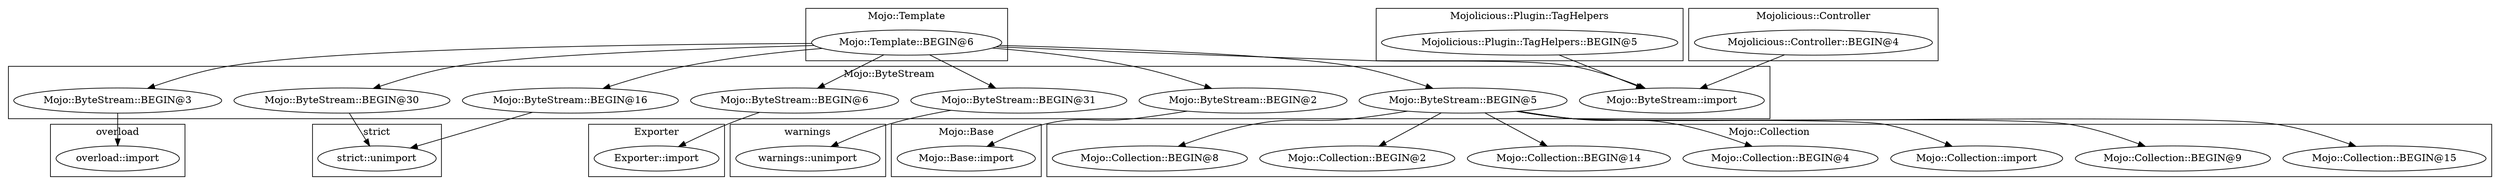 digraph {
graph [overlap=false]
subgraph cluster_Mojo_ByteStream {
	label="Mojo::ByteStream";
	"Mojo::ByteStream::BEGIN@3";
	"Mojo::ByteStream::BEGIN@16";
	"Mojo::ByteStream::BEGIN@6";
	"Mojo::ByteStream::BEGIN@30";
	"Mojo::ByteStream::BEGIN@31";
	"Mojo::ByteStream::import";
	"Mojo::ByteStream::BEGIN@2";
	"Mojo::ByteStream::BEGIN@5";
}
subgraph cluster_warnings {
	label="warnings";
	"warnings::unimport";
}
subgraph cluster_strict {
	label="strict";
	"strict::unimport";
}
subgraph cluster_Mojo_Template {
	label="Mojo::Template";
	"Mojo::Template::BEGIN@6";
}
subgraph cluster_Mojo_Collection {
	label="Mojo::Collection";
	"Mojo::Collection::BEGIN@15";
	"Mojo::Collection::BEGIN@9";
	"Mojo::Collection::import";
	"Mojo::Collection::BEGIN@4";
	"Mojo::Collection::BEGIN@14";
	"Mojo::Collection::BEGIN@2";
	"Mojo::Collection::BEGIN@8";
}
subgraph cluster_Exporter {
	label="Exporter";
	"Exporter::import";
}
subgraph cluster_Mojolicious_Plugin_TagHelpers {
	label="Mojolicious::Plugin::TagHelpers";
	"Mojolicious::Plugin::TagHelpers::BEGIN@5";
}
subgraph cluster_overload {
	label="overload";
	"overload::import";
}
subgraph cluster_Mojo_Base {
	label="Mojo::Base";
	"Mojo::Base::import";
}
subgraph cluster_Mojolicious_Controller {
	label="Mojolicious::Controller";
	"Mojolicious::Controller::BEGIN@4";
}
"Mojo::ByteStream::BEGIN@5" -> "Mojo::Collection::import";
"Mojo::ByteStream::BEGIN@6" -> "Exporter::import";
"Mojo::ByteStream::BEGIN@31" -> "warnings::unimport";
"Mojo::Template::BEGIN@6" -> "Mojo::ByteStream::BEGIN@16";
"Mojo::ByteStream::BEGIN@5" -> "Mojo::Collection::BEGIN@2";
"Mojolicious::Plugin::TagHelpers::BEGIN@5" -> "Mojo::ByteStream::import";
"Mojo::Template::BEGIN@6" -> "Mojo::ByteStream::import";
"Mojolicious::Controller::BEGIN@4" -> "Mojo::ByteStream::import";
"Mojo::Template::BEGIN@6" -> "Mojo::ByteStream::BEGIN@5";
"Mojo::Template::BEGIN@6" -> "Mojo::ByteStream::BEGIN@31";
"Mojo::Template::BEGIN@6" -> "Mojo::ByteStream::BEGIN@3";
"Mojo::ByteStream::BEGIN@5" -> "Mojo::Collection::BEGIN@8";
"Mojo::ByteStream::BEGIN@5" -> "Mojo::Collection::BEGIN@4";
"Mojo::ByteStream::BEGIN@2" -> "Mojo::Base::import";
"Mojo::ByteStream::BEGIN@16" -> "strict::unimport";
"Mojo::ByteStream::BEGIN@30" -> "strict::unimport";
"Mojo::ByteStream::BEGIN@3" -> "overload::import";
"Mojo::Template::BEGIN@6" -> "Mojo::ByteStream::BEGIN@6";
"Mojo::ByteStream::BEGIN@5" -> "Mojo::Collection::BEGIN@14";
"Mojo::Template::BEGIN@6" -> "Mojo::ByteStream::BEGIN@30";
"Mojo::Template::BEGIN@6" -> "Mojo::ByteStream::BEGIN@2";
"Mojo::ByteStream::BEGIN@5" -> "Mojo::Collection::BEGIN@9";
"Mojo::ByteStream::BEGIN@5" -> "Mojo::Collection::BEGIN@15";
}
